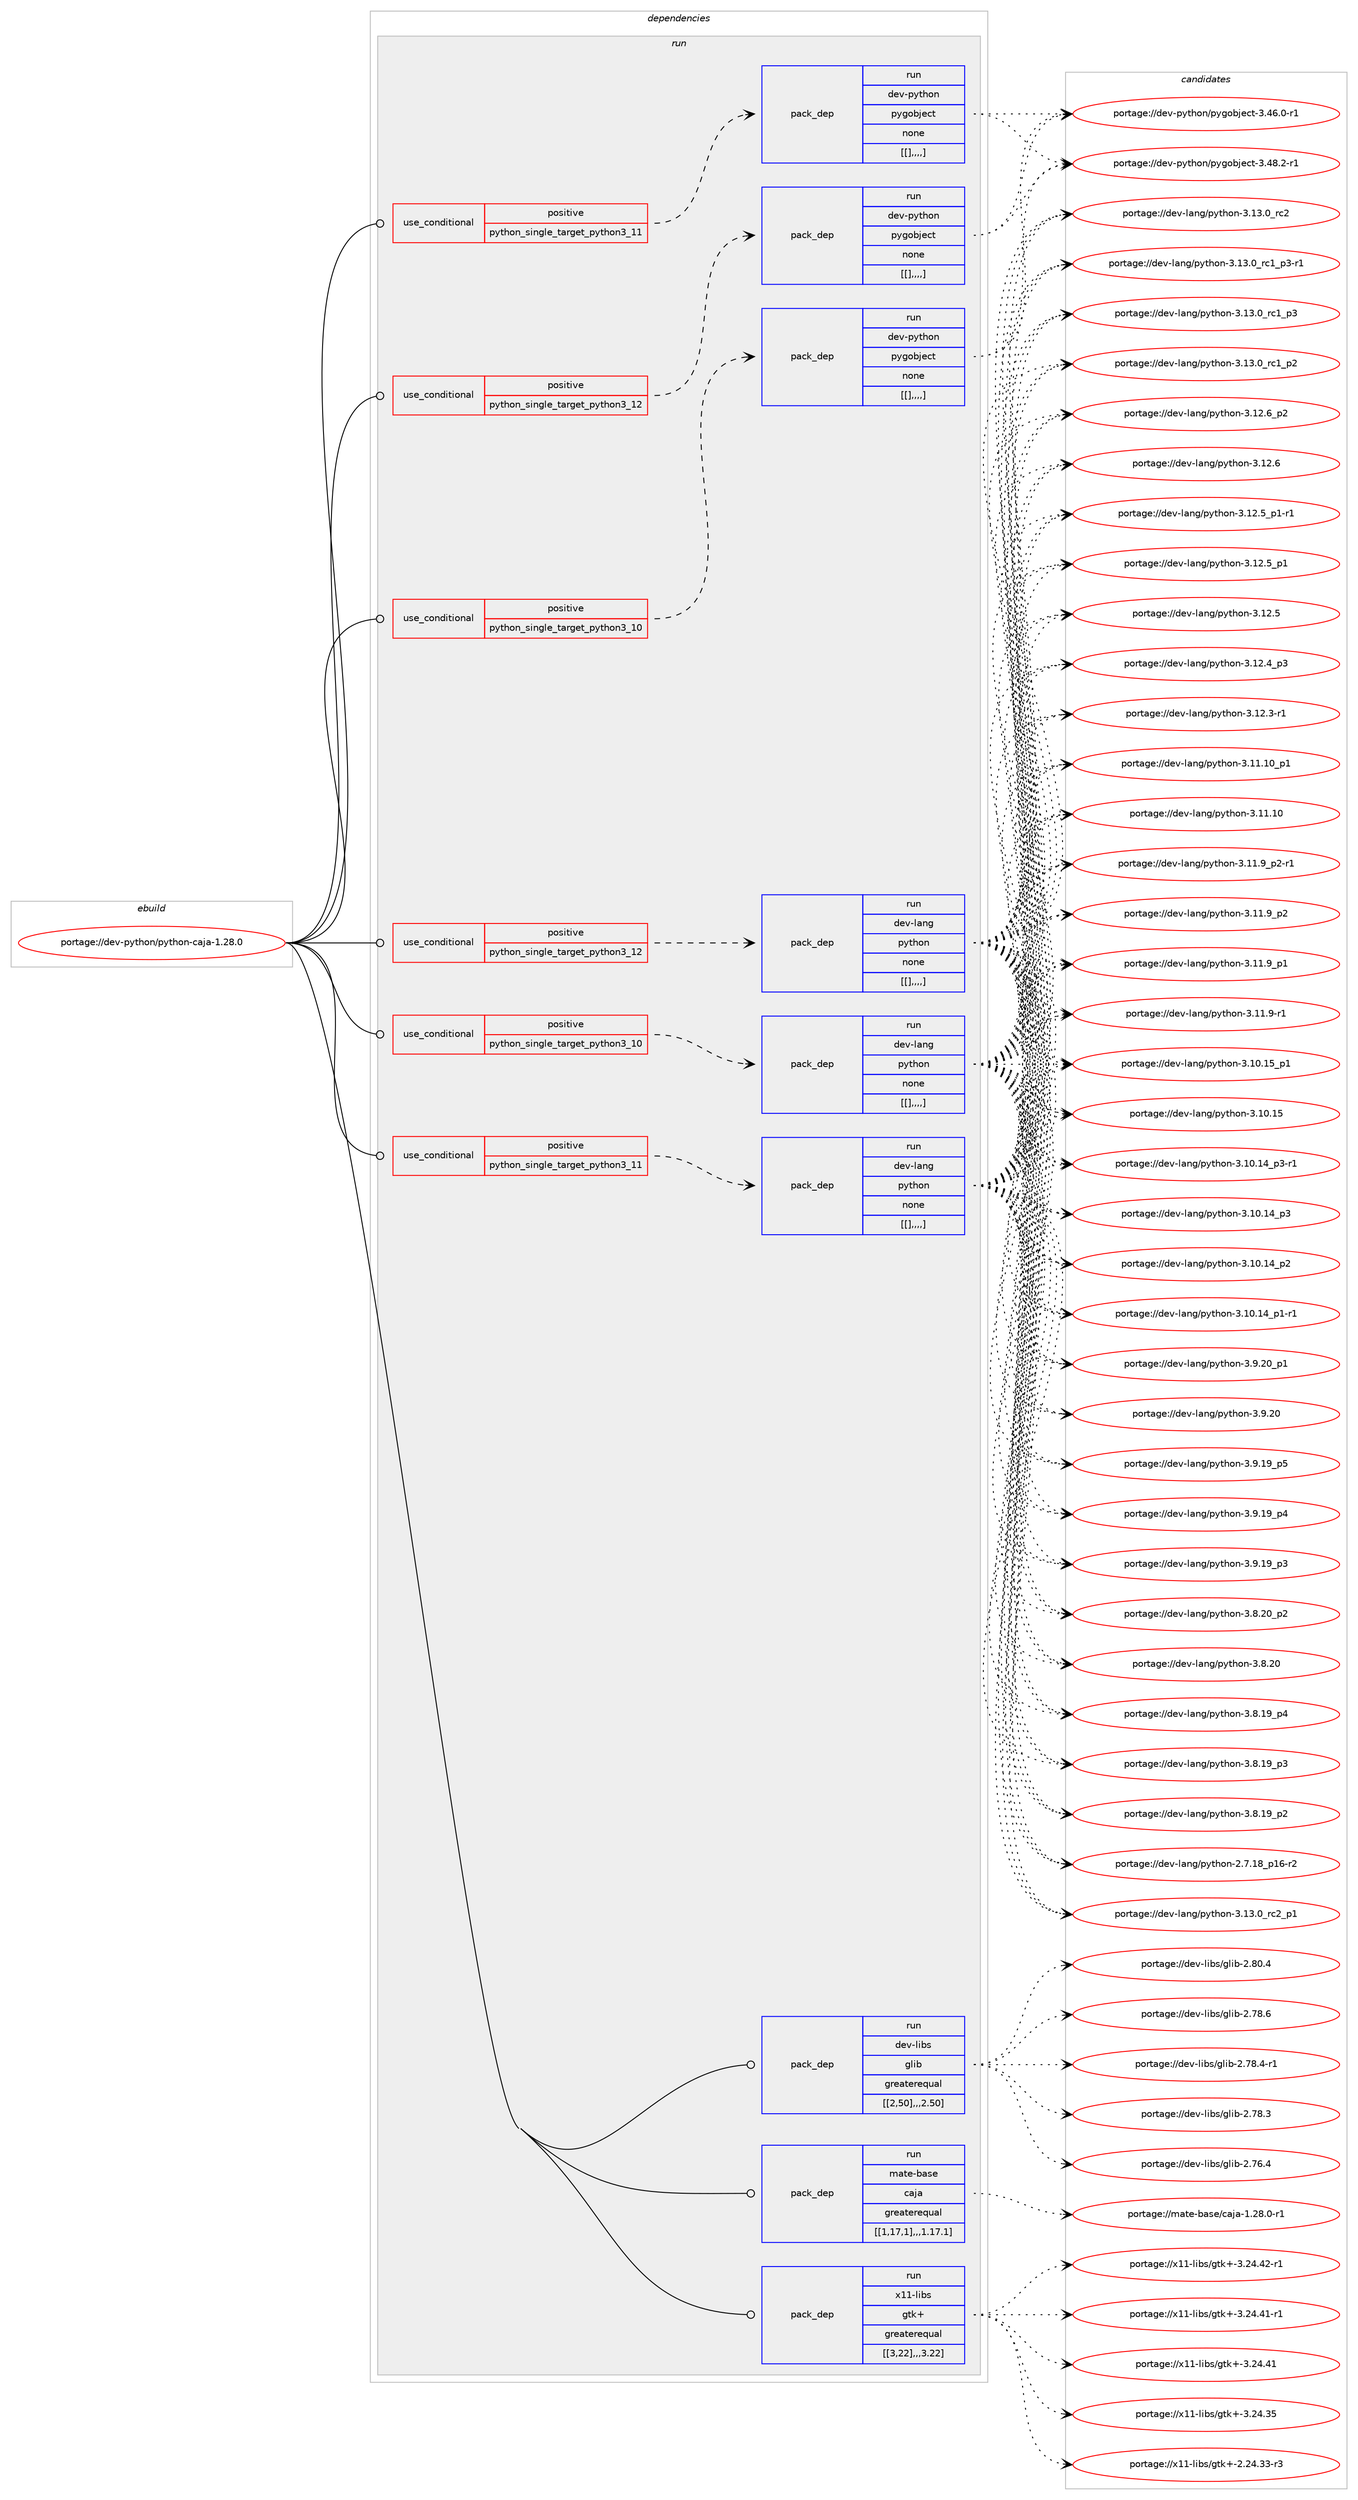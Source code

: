 digraph prolog {

# *************
# Graph options
# *************

newrank=true;
concentrate=true;
compound=true;
graph [rankdir=LR,fontname=Helvetica,fontsize=10,ranksep=1.5];#, ranksep=2.5, nodesep=0.2];
edge  [arrowhead=vee];
node  [fontname=Helvetica,fontsize=10];

# **********
# The ebuild
# **********

subgraph cluster_leftcol {
color=gray;
label=<<i>ebuild</i>>;
id [label="portage://dev-python/python-caja-1.28.0", color=red, width=4, href="../dev-python/python-caja-1.28.0.svg"];
}

# ****************
# The dependencies
# ****************

subgraph cluster_midcol {
color=gray;
label=<<i>dependencies</i>>;
subgraph cluster_compile {
fillcolor="#eeeeee";
style=filled;
label=<<i>compile</i>>;
}
subgraph cluster_compileandrun {
fillcolor="#eeeeee";
style=filled;
label=<<i>compile and run</i>>;
}
subgraph cluster_run {
fillcolor="#eeeeee";
style=filled;
label=<<i>run</i>>;
subgraph cond39790 {
dependency162759 [label=<<TABLE BORDER="0" CELLBORDER="1" CELLSPACING="0" CELLPADDING="4"><TR><TD ROWSPAN="3" CELLPADDING="10">use_conditional</TD></TR><TR><TD>positive</TD></TR><TR><TD>python_single_target_python3_10</TD></TR></TABLE>>, shape=none, color=red];
subgraph pack121715 {
dependency162760 [label=<<TABLE BORDER="0" CELLBORDER="1" CELLSPACING="0" CELLPADDING="4" WIDTH="220"><TR><TD ROWSPAN="6" CELLPADDING="30">pack_dep</TD></TR><TR><TD WIDTH="110">run</TD></TR><TR><TD>dev-lang</TD></TR><TR><TD>python</TD></TR><TR><TD>none</TD></TR><TR><TD>[[],,,,]</TD></TR></TABLE>>, shape=none, color=blue];
}
dependency162759:e -> dependency162760:w [weight=20,style="dashed",arrowhead="vee"];
}
id:e -> dependency162759:w [weight=20,style="solid",arrowhead="odot"];
subgraph cond39791 {
dependency162761 [label=<<TABLE BORDER="0" CELLBORDER="1" CELLSPACING="0" CELLPADDING="4"><TR><TD ROWSPAN="3" CELLPADDING="10">use_conditional</TD></TR><TR><TD>positive</TD></TR><TR><TD>python_single_target_python3_10</TD></TR></TABLE>>, shape=none, color=red];
subgraph pack121716 {
dependency162762 [label=<<TABLE BORDER="0" CELLBORDER="1" CELLSPACING="0" CELLPADDING="4" WIDTH="220"><TR><TD ROWSPAN="6" CELLPADDING="30">pack_dep</TD></TR><TR><TD WIDTH="110">run</TD></TR><TR><TD>dev-python</TD></TR><TR><TD>pygobject</TD></TR><TR><TD>none</TD></TR><TR><TD>[[],,,,]</TD></TR></TABLE>>, shape=none, color=blue];
}
dependency162761:e -> dependency162762:w [weight=20,style="dashed",arrowhead="vee"];
}
id:e -> dependency162761:w [weight=20,style="solid",arrowhead="odot"];
subgraph cond39792 {
dependency162763 [label=<<TABLE BORDER="0" CELLBORDER="1" CELLSPACING="0" CELLPADDING="4"><TR><TD ROWSPAN="3" CELLPADDING="10">use_conditional</TD></TR><TR><TD>positive</TD></TR><TR><TD>python_single_target_python3_11</TD></TR></TABLE>>, shape=none, color=red];
subgraph pack121717 {
dependency162764 [label=<<TABLE BORDER="0" CELLBORDER="1" CELLSPACING="0" CELLPADDING="4" WIDTH="220"><TR><TD ROWSPAN="6" CELLPADDING="30">pack_dep</TD></TR><TR><TD WIDTH="110">run</TD></TR><TR><TD>dev-lang</TD></TR><TR><TD>python</TD></TR><TR><TD>none</TD></TR><TR><TD>[[],,,,]</TD></TR></TABLE>>, shape=none, color=blue];
}
dependency162763:e -> dependency162764:w [weight=20,style="dashed",arrowhead="vee"];
}
id:e -> dependency162763:w [weight=20,style="solid",arrowhead="odot"];
subgraph cond39793 {
dependency162765 [label=<<TABLE BORDER="0" CELLBORDER="1" CELLSPACING="0" CELLPADDING="4"><TR><TD ROWSPAN="3" CELLPADDING="10">use_conditional</TD></TR><TR><TD>positive</TD></TR><TR><TD>python_single_target_python3_11</TD></TR></TABLE>>, shape=none, color=red];
subgraph pack121718 {
dependency162766 [label=<<TABLE BORDER="0" CELLBORDER="1" CELLSPACING="0" CELLPADDING="4" WIDTH="220"><TR><TD ROWSPAN="6" CELLPADDING="30">pack_dep</TD></TR><TR><TD WIDTH="110">run</TD></TR><TR><TD>dev-python</TD></TR><TR><TD>pygobject</TD></TR><TR><TD>none</TD></TR><TR><TD>[[],,,,]</TD></TR></TABLE>>, shape=none, color=blue];
}
dependency162765:e -> dependency162766:w [weight=20,style="dashed",arrowhead="vee"];
}
id:e -> dependency162765:w [weight=20,style="solid",arrowhead="odot"];
subgraph cond39794 {
dependency162767 [label=<<TABLE BORDER="0" CELLBORDER="1" CELLSPACING="0" CELLPADDING="4"><TR><TD ROWSPAN="3" CELLPADDING="10">use_conditional</TD></TR><TR><TD>positive</TD></TR><TR><TD>python_single_target_python3_12</TD></TR></TABLE>>, shape=none, color=red];
subgraph pack121719 {
dependency162768 [label=<<TABLE BORDER="0" CELLBORDER="1" CELLSPACING="0" CELLPADDING="4" WIDTH="220"><TR><TD ROWSPAN="6" CELLPADDING="30">pack_dep</TD></TR><TR><TD WIDTH="110">run</TD></TR><TR><TD>dev-lang</TD></TR><TR><TD>python</TD></TR><TR><TD>none</TD></TR><TR><TD>[[],,,,]</TD></TR></TABLE>>, shape=none, color=blue];
}
dependency162767:e -> dependency162768:w [weight=20,style="dashed",arrowhead="vee"];
}
id:e -> dependency162767:w [weight=20,style="solid",arrowhead="odot"];
subgraph cond39795 {
dependency162769 [label=<<TABLE BORDER="0" CELLBORDER="1" CELLSPACING="0" CELLPADDING="4"><TR><TD ROWSPAN="3" CELLPADDING="10">use_conditional</TD></TR><TR><TD>positive</TD></TR><TR><TD>python_single_target_python3_12</TD></TR></TABLE>>, shape=none, color=red];
subgraph pack121720 {
dependency162770 [label=<<TABLE BORDER="0" CELLBORDER="1" CELLSPACING="0" CELLPADDING="4" WIDTH="220"><TR><TD ROWSPAN="6" CELLPADDING="30">pack_dep</TD></TR><TR><TD WIDTH="110">run</TD></TR><TR><TD>dev-python</TD></TR><TR><TD>pygobject</TD></TR><TR><TD>none</TD></TR><TR><TD>[[],,,,]</TD></TR></TABLE>>, shape=none, color=blue];
}
dependency162769:e -> dependency162770:w [weight=20,style="dashed",arrowhead="vee"];
}
id:e -> dependency162769:w [weight=20,style="solid",arrowhead="odot"];
subgraph pack121721 {
dependency162771 [label=<<TABLE BORDER="0" CELLBORDER="1" CELLSPACING="0" CELLPADDING="4" WIDTH="220"><TR><TD ROWSPAN="6" CELLPADDING="30">pack_dep</TD></TR><TR><TD WIDTH="110">run</TD></TR><TR><TD>dev-libs</TD></TR><TR><TD>glib</TD></TR><TR><TD>greaterequal</TD></TR><TR><TD>[[2,50],,,2.50]</TD></TR></TABLE>>, shape=none, color=blue];
}
id:e -> dependency162771:w [weight=20,style="solid",arrowhead="odot"];
subgraph pack121722 {
dependency162772 [label=<<TABLE BORDER="0" CELLBORDER="1" CELLSPACING="0" CELLPADDING="4" WIDTH="220"><TR><TD ROWSPAN="6" CELLPADDING="30">pack_dep</TD></TR><TR><TD WIDTH="110">run</TD></TR><TR><TD>mate-base</TD></TR><TR><TD>caja</TD></TR><TR><TD>greaterequal</TD></TR><TR><TD>[[1,17,1],,,1.17.1]</TD></TR></TABLE>>, shape=none, color=blue];
}
id:e -> dependency162772:w [weight=20,style="solid",arrowhead="odot"];
subgraph pack121723 {
dependency162773 [label=<<TABLE BORDER="0" CELLBORDER="1" CELLSPACING="0" CELLPADDING="4" WIDTH="220"><TR><TD ROWSPAN="6" CELLPADDING="30">pack_dep</TD></TR><TR><TD WIDTH="110">run</TD></TR><TR><TD>x11-libs</TD></TR><TR><TD>gtk+</TD></TR><TR><TD>greaterequal</TD></TR><TR><TD>[[3,22],,,3.22]</TD></TR></TABLE>>, shape=none, color=blue];
}
id:e -> dependency162773:w [weight=20,style="solid",arrowhead="odot"];
}
}

# **************
# The candidates
# **************

subgraph cluster_choices {
rank=same;
color=gray;
label=<<i>candidates</i>>;

subgraph choice121715 {
color=black;
nodesep=1;
choice100101118451089711010347112121116104111110455146495146489511499509511249 [label="portage://dev-lang/python-3.13.0_rc2_p1", color=red, width=4,href="../dev-lang/python-3.13.0_rc2_p1.svg"];
choice10010111845108971101034711212111610411111045514649514648951149950 [label="portage://dev-lang/python-3.13.0_rc2", color=red, width=4,href="../dev-lang/python-3.13.0_rc2.svg"];
choice1001011184510897110103471121211161041111104551464951464895114994995112514511449 [label="portage://dev-lang/python-3.13.0_rc1_p3-r1", color=red, width=4,href="../dev-lang/python-3.13.0_rc1_p3-r1.svg"];
choice100101118451089711010347112121116104111110455146495146489511499499511251 [label="portage://dev-lang/python-3.13.0_rc1_p3", color=red, width=4,href="../dev-lang/python-3.13.0_rc1_p3.svg"];
choice100101118451089711010347112121116104111110455146495146489511499499511250 [label="portage://dev-lang/python-3.13.0_rc1_p2", color=red, width=4,href="../dev-lang/python-3.13.0_rc1_p2.svg"];
choice100101118451089711010347112121116104111110455146495046549511250 [label="portage://dev-lang/python-3.12.6_p2", color=red, width=4,href="../dev-lang/python-3.12.6_p2.svg"];
choice10010111845108971101034711212111610411111045514649504654 [label="portage://dev-lang/python-3.12.6", color=red, width=4,href="../dev-lang/python-3.12.6.svg"];
choice1001011184510897110103471121211161041111104551464950465395112494511449 [label="portage://dev-lang/python-3.12.5_p1-r1", color=red, width=4,href="../dev-lang/python-3.12.5_p1-r1.svg"];
choice100101118451089711010347112121116104111110455146495046539511249 [label="portage://dev-lang/python-3.12.5_p1", color=red, width=4,href="../dev-lang/python-3.12.5_p1.svg"];
choice10010111845108971101034711212111610411111045514649504653 [label="portage://dev-lang/python-3.12.5", color=red, width=4,href="../dev-lang/python-3.12.5.svg"];
choice100101118451089711010347112121116104111110455146495046529511251 [label="portage://dev-lang/python-3.12.4_p3", color=red, width=4,href="../dev-lang/python-3.12.4_p3.svg"];
choice100101118451089711010347112121116104111110455146495046514511449 [label="portage://dev-lang/python-3.12.3-r1", color=red, width=4,href="../dev-lang/python-3.12.3-r1.svg"];
choice10010111845108971101034711212111610411111045514649494649489511249 [label="portage://dev-lang/python-3.11.10_p1", color=red, width=4,href="../dev-lang/python-3.11.10_p1.svg"];
choice1001011184510897110103471121211161041111104551464949464948 [label="portage://dev-lang/python-3.11.10", color=red, width=4,href="../dev-lang/python-3.11.10.svg"];
choice1001011184510897110103471121211161041111104551464949465795112504511449 [label="portage://dev-lang/python-3.11.9_p2-r1", color=red, width=4,href="../dev-lang/python-3.11.9_p2-r1.svg"];
choice100101118451089711010347112121116104111110455146494946579511250 [label="portage://dev-lang/python-3.11.9_p2", color=red, width=4,href="../dev-lang/python-3.11.9_p2.svg"];
choice100101118451089711010347112121116104111110455146494946579511249 [label="portage://dev-lang/python-3.11.9_p1", color=red, width=4,href="../dev-lang/python-3.11.9_p1.svg"];
choice100101118451089711010347112121116104111110455146494946574511449 [label="portage://dev-lang/python-3.11.9-r1", color=red, width=4,href="../dev-lang/python-3.11.9-r1.svg"];
choice10010111845108971101034711212111610411111045514649484649539511249 [label="portage://dev-lang/python-3.10.15_p1", color=red, width=4,href="../dev-lang/python-3.10.15_p1.svg"];
choice1001011184510897110103471121211161041111104551464948464953 [label="portage://dev-lang/python-3.10.15", color=red, width=4,href="../dev-lang/python-3.10.15.svg"];
choice100101118451089711010347112121116104111110455146494846495295112514511449 [label="portage://dev-lang/python-3.10.14_p3-r1", color=red, width=4,href="../dev-lang/python-3.10.14_p3-r1.svg"];
choice10010111845108971101034711212111610411111045514649484649529511251 [label="portage://dev-lang/python-3.10.14_p3", color=red, width=4,href="../dev-lang/python-3.10.14_p3.svg"];
choice10010111845108971101034711212111610411111045514649484649529511250 [label="portage://dev-lang/python-3.10.14_p2", color=red, width=4,href="../dev-lang/python-3.10.14_p2.svg"];
choice100101118451089711010347112121116104111110455146494846495295112494511449 [label="portage://dev-lang/python-3.10.14_p1-r1", color=red, width=4,href="../dev-lang/python-3.10.14_p1-r1.svg"];
choice100101118451089711010347112121116104111110455146574650489511249 [label="portage://dev-lang/python-3.9.20_p1", color=red, width=4,href="../dev-lang/python-3.9.20_p1.svg"];
choice10010111845108971101034711212111610411111045514657465048 [label="portage://dev-lang/python-3.9.20", color=red, width=4,href="../dev-lang/python-3.9.20.svg"];
choice100101118451089711010347112121116104111110455146574649579511253 [label="portage://dev-lang/python-3.9.19_p5", color=red, width=4,href="../dev-lang/python-3.9.19_p5.svg"];
choice100101118451089711010347112121116104111110455146574649579511252 [label="portage://dev-lang/python-3.9.19_p4", color=red, width=4,href="../dev-lang/python-3.9.19_p4.svg"];
choice100101118451089711010347112121116104111110455146574649579511251 [label="portage://dev-lang/python-3.9.19_p3", color=red, width=4,href="../dev-lang/python-3.9.19_p3.svg"];
choice100101118451089711010347112121116104111110455146564650489511250 [label="portage://dev-lang/python-3.8.20_p2", color=red, width=4,href="../dev-lang/python-3.8.20_p2.svg"];
choice10010111845108971101034711212111610411111045514656465048 [label="portage://dev-lang/python-3.8.20", color=red, width=4,href="../dev-lang/python-3.8.20.svg"];
choice100101118451089711010347112121116104111110455146564649579511252 [label="portage://dev-lang/python-3.8.19_p4", color=red, width=4,href="../dev-lang/python-3.8.19_p4.svg"];
choice100101118451089711010347112121116104111110455146564649579511251 [label="portage://dev-lang/python-3.8.19_p3", color=red, width=4,href="../dev-lang/python-3.8.19_p3.svg"];
choice100101118451089711010347112121116104111110455146564649579511250 [label="portage://dev-lang/python-3.8.19_p2", color=red, width=4,href="../dev-lang/python-3.8.19_p2.svg"];
choice100101118451089711010347112121116104111110455046554649569511249544511450 [label="portage://dev-lang/python-2.7.18_p16-r2", color=red, width=4,href="../dev-lang/python-2.7.18_p16-r2.svg"];
dependency162760:e -> choice100101118451089711010347112121116104111110455146495146489511499509511249:w [style=dotted,weight="100"];
dependency162760:e -> choice10010111845108971101034711212111610411111045514649514648951149950:w [style=dotted,weight="100"];
dependency162760:e -> choice1001011184510897110103471121211161041111104551464951464895114994995112514511449:w [style=dotted,weight="100"];
dependency162760:e -> choice100101118451089711010347112121116104111110455146495146489511499499511251:w [style=dotted,weight="100"];
dependency162760:e -> choice100101118451089711010347112121116104111110455146495146489511499499511250:w [style=dotted,weight="100"];
dependency162760:e -> choice100101118451089711010347112121116104111110455146495046549511250:w [style=dotted,weight="100"];
dependency162760:e -> choice10010111845108971101034711212111610411111045514649504654:w [style=dotted,weight="100"];
dependency162760:e -> choice1001011184510897110103471121211161041111104551464950465395112494511449:w [style=dotted,weight="100"];
dependency162760:e -> choice100101118451089711010347112121116104111110455146495046539511249:w [style=dotted,weight="100"];
dependency162760:e -> choice10010111845108971101034711212111610411111045514649504653:w [style=dotted,weight="100"];
dependency162760:e -> choice100101118451089711010347112121116104111110455146495046529511251:w [style=dotted,weight="100"];
dependency162760:e -> choice100101118451089711010347112121116104111110455146495046514511449:w [style=dotted,weight="100"];
dependency162760:e -> choice10010111845108971101034711212111610411111045514649494649489511249:w [style=dotted,weight="100"];
dependency162760:e -> choice1001011184510897110103471121211161041111104551464949464948:w [style=dotted,weight="100"];
dependency162760:e -> choice1001011184510897110103471121211161041111104551464949465795112504511449:w [style=dotted,weight="100"];
dependency162760:e -> choice100101118451089711010347112121116104111110455146494946579511250:w [style=dotted,weight="100"];
dependency162760:e -> choice100101118451089711010347112121116104111110455146494946579511249:w [style=dotted,weight="100"];
dependency162760:e -> choice100101118451089711010347112121116104111110455146494946574511449:w [style=dotted,weight="100"];
dependency162760:e -> choice10010111845108971101034711212111610411111045514649484649539511249:w [style=dotted,weight="100"];
dependency162760:e -> choice1001011184510897110103471121211161041111104551464948464953:w [style=dotted,weight="100"];
dependency162760:e -> choice100101118451089711010347112121116104111110455146494846495295112514511449:w [style=dotted,weight="100"];
dependency162760:e -> choice10010111845108971101034711212111610411111045514649484649529511251:w [style=dotted,weight="100"];
dependency162760:e -> choice10010111845108971101034711212111610411111045514649484649529511250:w [style=dotted,weight="100"];
dependency162760:e -> choice100101118451089711010347112121116104111110455146494846495295112494511449:w [style=dotted,weight="100"];
dependency162760:e -> choice100101118451089711010347112121116104111110455146574650489511249:w [style=dotted,weight="100"];
dependency162760:e -> choice10010111845108971101034711212111610411111045514657465048:w [style=dotted,weight="100"];
dependency162760:e -> choice100101118451089711010347112121116104111110455146574649579511253:w [style=dotted,weight="100"];
dependency162760:e -> choice100101118451089711010347112121116104111110455146574649579511252:w [style=dotted,weight="100"];
dependency162760:e -> choice100101118451089711010347112121116104111110455146574649579511251:w [style=dotted,weight="100"];
dependency162760:e -> choice100101118451089711010347112121116104111110455146564650489511250:w [style=dotted,weight="100"];
dependency162760:e -> choice10010111845108971101034711212111610411111045514656465048:w [style=dotted,weight="100"];
dependency162760:e -> choice100101118451089711010347112121116104111110455146564649579511252:w [style=dotted,weight="100"];
dependency162760:e -> choice100101118451089711010347112121116104111110455146564649579511251:w [style=dotted,weight="100"];
dependency162760:e -> choice100101118451089711010347112121116104111110455146564649579511250:w [style=dotted,weight="100"];
dependency162760:e -> choice100101118451089711010347112121116104111110455046554649569511249544511450:w [style=dotted,weight="100"];
}
subgraph choice121716 {
color=black;
nodesep=1;
choice10010111845112121116104111110471121211031119810610199116455146525646504511449 [label="portage://dev-python/pygobject-3.48.2-r1", color=red, width=4,href="../dev-python/pygobject-3.48.2-r1.svg"];
choice10010111845112121116104111110471121211031119810610199116455146525446484511449 [label="portage://dev-python/pygobject-3.46.0-r1", color=red, width=4,href="../dev-python/pygobject-3.46.0-r1.svg"];
dependency162762:e -> choice10010111845112121116104111110471121211031119810610199116455146525646504511449:w [style=dotted,weight="100"];
dependency162762:e -> choice10010111845112121116104111110471121211031119810610199116455146525446484511449:w [style=dotted,weight="100"];
}
subgraph choice121717 {
color=black;
nodesep=1;
choice100101118451089711010347112121116104111110455146495146489511499509511249 [label="portage://dev-lang/python-3.13.0_rc2_p1", color=red, width=4,href="../dev-lang/python-3.13.0_rc2_p1.svg"];
choice10010111845108971101034711212111610411111045514649514648951149950 [label="portage://dev-lang/python-3.13.0_rc2", color=red, width=4,href="../dev-lang/python-3.13.0_rc2.svg"];
choice1001011184510897110103471121211161041111104551464951464895114994995112514511449 [label="portage://dev-lang/python-3.13.0_rc1_p3-r1", color=red, width=4,href="../dev-lang/python-3.13.0_rc1_p3-r1.svg"];
choice100101118451089711010347112121116104111110455146495146489511499499511251 [label="portage://dev-lang/python-3.13.0_rc1_p3", color=red, width=4,href="../dev-lang/python-3.13.0_rc1_p3.svg"];
choice100101118451089711010347112121116104111110455146495146489511499499511250 [label="portage://dev-lang/python-3.13.0_rc1_p2", color=red, width=4,href="../dev-lang/python-3.13.0_rc1_p2.svg"];
choice100101118451089711010347112121116104111110455146495046549511250 [label="portage://dev-lang/python-3.12.6_p2", color=red, width=4,href="../dev-lang/python-3.12.6_p2.svg"];
choice10010111845108971101034711212111610411111045514649504654 [label="portage://dev-lang/python-3.12.6", color=red, width=4,href="../dev-lang/python-3.12.6.svg"];
choice1001011184510897110103471121211161041111104551464950465395112494511449 [label="portage://dev-lang/python-3.12.5_p1-r1", color=red, width=4,href="../dev-lang/python-3.12.5_p1-r1.svg"];
choice100101118451089711010347112121116104111110455146495046539511249 [label="portage://dev-lang/python-3.12.5_p1", color=red, width=4,href="../dev-lang/python-3.12.5_p1.svg"];
choice10010111845108971101034711212111610411111045514649504653 [label="portage://dev-lang/python-3.12.5", color=red, width=4,href="../dev-lang/python-3.12.5.svg"];
choice100101118451089711010347112121116104111110455146495046529511251 [label="portage://dev-lang/python-3.12.4_p3", color=red, width=4,href="../dev-lang/python-3.12.4_p3.svg"];
choice100101118451089711010347112121116104111110455146495046514511449 [label="portage://dev-lang/python-3.12.3-r1", color=red, width=4,href="../dev-lang/python-3.12.3-r1.svg"];
choice10010111845108971101034711212111610411111045514649494649489511249 [label="portage://dev-lang/python-3.11.10_p1", color=red, width=4,href="../dev-lang/python-3.11.10_p1.svg"];
choice1001011184510897110103471121211161041111104551464949464948 [label="portage://dev-lang/python-3.11.10", color=red, width=4,href="../dev-lang/python-3.11.10.svg"];
choice1001011184510897110103471121211161041111104551464949465795112504511449 [label="portage://dev-lang/python-3.11.9_p2-r1", color=red, width=4,href="../dev-lang/python-3.11.9_p2-r1.svg"];
choice100101118451089711010347112121116104111110455146494946579511250 [label="portage://dev-lang/python-3.11.9_p2", color=red, width=4,href="../dev-lang/python-3.11.9_p2.svg"];
choice100101118451089711010347112121116104111110455146494946579511249 [label="portage://dev-lang/python-3.11.9_p1", color=red, width=4,href="../dev-lang/python-3.11.9_p1.svg"];
choice100101118451089711010347112121116104111110455146494946574511449 [label="portage://dev-lang/python-3.11.9-r1", color=red, width=4,href="../dev-lang/python-3.11.9-r1.svg"];
choice10010111845108971101034711212111610411111045514649484649539511249 [label="portage://dev-lang/python-3.10.15_p1", color=red, width=4,href="../dev-lang/python-3.10.15_p1.svg"];
choice1001011184510897110103471121211161041111104551464948464953 [label="portage://dev-lang/python-3.10.15", color=red, width=4,href="../dev-lang/python-3.10.15.svg"];
choice100101118451089711010347112121116104111110455146494846495295112514511449 [label="portage://dev-lang/python-3.10.14_p3-r1", color=red, width=4,href="../dev-lang/python-3.10.14_p3-r1.svg"];
choice10010111845108971101034711212111610411111045514649484649529511251 [label="portage://dev-lang/python-3.10.14_p3", color=red, width=4,href="../dev-lang/python-3.10.14_p3.svg"];
choice10010111845108971101034711212111610411111045514649484649529511250 [label="portage://dev-lang/python-3.10.14_p2", color=red, width=4,href="../dev-lang/python-3.10.14_p2.svg"];
choice100101118451089711010347112121116104111110455146494846495295112494511449 [label="portage://dev-lang/python-3.10.14_p1-r1", color=red, width=4,href="../dev-lang/python-3.10.14_p1-r1.svg"];
choice100101118451089711010347112121116104111110455146574650489511249 [label="portage://dev-lang/python-3.9.20_p1", color=red, width=4,href="../dev-lang/python-3.9.20_p1.svg"];
choice10010111845108971101034711212111610411111045514657465048 [label="portage://dev-lang/python-3.9.20", color=red, width=4,href="../dev-lang/python-3.9.20.svg"];
choice100101118451089711010347112121116104111110455146574649579511253 [label="portage://dev-lang/python-3.9.19_p5", color=red, width=4,href="../dev-lang/python-3.9.19_p5.svg"];
choice100101118451089711010347112121116104111110455146574649579511252 [label="portage://dev-lang/python-3.9.19_p4", color=red, width=4,href="../dev-lang/python-3.9.19_p4.svg"];
choice100101118451089711010347112121116104111110455146574649579511251 [label="portage://dev-lang/python-3.9.19_p3", color=red, width=4,href="../dev-lang/python-3.9.19_p3.svg"];
choice100101118451089711010347112121116104111110455146564650489511250 [label="portage://dev-lang/python-3.8.20_p2", color=red, width=4,href="../dev-lang/python-3.8.20_p2.svg"];
choice10010111845108971101034711212111610411111045514656465048 [label="portage://dev-lang/python-3.8.20", color=red, width=4,href="../dev-lang/python-3.8.20.svg"];
choice100101118451089711010347112121116104111110455146564649579511252 [label="portage://dev-lang/python-3.8.19_p4", color=red, width=4,href="../dev-lang/python-3.8.19_p4.svg"];
choice100101118451089711010347112121116104111110455146564649579511251 [label="portage://dev-lang/python-3.8.19_p3", color=red, width=4,href="../dev-lang/python-3.8.19_p3.svg"];
choice100101118451089711010347112121116104111110455146564649579511250 [label="portage://dev-lang/python-3.8.19_p2", color=red, width=4,href="../dev-lang/python-3.8.19_p2.svg"];
choice100101118451089711010347112121116104111110455046554649569511249544511450 [label="portage://dev-lang/python-2.7.18_p16-r2", color=red, width=4,href="../dev-lang/python-2.7.18_p16-r2.svg"];
dependency162764:e -> choice100101118451089711010347112121116104111110455146495146489511499509511249:w [style=dotted,weight="100"];
dependency162764:e -> choice10010111845108971101034711212111610411111045514649514648951149950:w [style=dotted,weight="100"];
dependency162764:e -> choice1001011184510897110103471121211161041111104551464951464895114994995112514511449:w [style=dotted,weight="100"];
dependency162764:e -> choice100101118451089711010347112121116104111110455146495146489511499499511251:w [style=dotted,weight="100"];
dependency162764:e -> choice100101118451089711010347112121116104111110455146495146489511499499511250:w [style=dotted,weight="100"];
dependency162764:e -> choice100101118451089711010347112121116104111110455146495046549511250:w [style=dotted,weight="100"];
dependency162764:e -> choice10010111845108971101034711212111610411111045514649504654:w [style=dotted,weight="100"];
dependency162764:e -> choice1001011184510897110103471121211161041111104551464950465395112494511449:w [style=dotted,weight="100"];
dependency162764:e -> choice100101118451089711010347112121116104111110455146495046539511249:w [style=dotted,weight="100"];
dependency162764:e -> choice10010111845108971101034711212111610411111045514649504653:w [style=dotted,weight="100"];
dependency162764:e -> choice100101118451089711010347112121116104111110455146495046529511251:w [style=dotted,weight="100"];
dependency162764:e -> choice100101118451089711010347112121116104111110455146495046514511449:w [style=dotted,weight="100"];
dependency162764:e -> choice10010111845108971101034711212111610411111045514649494649489511249:w [style=dotted,weight="100"];
dependency162764:e -> choice1001011184510897110103471121211161041111104551464949464948:w [style=dotted,weight="100"];
dependency162764:e -> choice1001011184510897110103471121211161041111104551464949465795112504511449:w [style=dotted,weight="100"];
dependency162764:e -> choice100101118451089711010347112121116104111110455146494946579511250:w [style=dotted,weight="100"];
dependency162764:e -> choice100101118451089711010347112121116104111110455146494946579511249:w [style=dotted,weight="100"];
dependency162764:e -> choice100101118451089711010347112121116104111110455146494946574511449:w [style=dotted,weight="100"];
dependency162764:e -> choice10010111845108971101034711212111610411111045514649484649539511249:w [style=dotted,weight="100"];
dependency162764:e -> choice1001011184510897110103471121211161041111104551464948464953:w [style=dotted,weight="100"];
dependency162764:e -> choice100101118451089711010347112121116104111110455146494846495295112514511449:w [style=dotted,weight="100"];
dependency162764:e -> choice10010111845108971101034711212111610411111045514649484649529511251:w [style=dotted,weight="100"];
dependency162764:e -> choice10010111845108971101034711212111610411111045514649484649529511250:w [style=dotted,weight="100"];
dependency162764:e -> choice100101118451089711010347112121116104111110455146494846495295112494511449:w [style=dotted,weight="100"];
dependency162764:e -> choice100101118451089711010347112121116104111110455146574650489511249:w [style=dotted,weight="100"];
dependency162764:e -> choice10010111845108971101034711212111610411111045514657465048:w [style=dotted,weight="100"];
dependency162764:e -> choice100101118451089711010347112121116104111110455146574649579511253:w [style=dotted,weight="100"];
dependency162764:e -> choice100101118451089711010347112121116104111110455146574649579511252:w [style=dotted,weight="100"];
dependency162764:e -> choice100101118451089711010347112121116104111110455146574649579511251:w [style=dotted,weight="100"];
dependency162764:e -> choice100101118451089711010347112121116104111110455146564650489511250:w [style=dotted,weight="100"];
dependency162764:e -> choice10010111845108971101034711212111610411111045514656465048:w [style=dotted,weight="100"];
dependency162764:e -> choice100101118451089711010347112121116104111110455146564649579511252:w [style=dotted,weight="100"];
dependency162764:e -> choice100101118451089711010347112121116104111110455146564649579511251:w [style=dotted,weight="100"];
dependency162764:e -> choice100101118451089711010347112121116104111110455146564649579511250:w [style=dotted,weight="100"];
dependency162764:e -> choice100101118451089711010347112121116104111110455046554649569511249544511450:w [style=dotted,weight="100"];
}
subgraph choice121718 {
color=black;
nodesep=1;
choice10010111845112121116104111110471121211031119810610199116455146525646504511449 [label="portage://dev-python/pygobject-3.48.2-r1", color=red, width=4,href="../dev-python/pygobject-3.48.2-r1.svg"];
choice10010111845112121116104111110471121211031119810610199116455146525446484511449 [label="portage://dev-python/pygobject-3.46.0-r1", color=red, width=4,href="../dev-python/pygobject-3.46.0-r1.svg"];
dependency162766:e -> choice10010111845112121116104111110471121211031119810610199116455146525646504511449:w [style=dotted,weight="100"];
dependency162766:e -> choice10010111845112121116104111110471121211031119810610199116455146525446484511449:w [style=dotted,weight="100"];
}
subgraph choice121719 {
color=black;
nodesep=1;
choice100101118451089711010347112121116104111110455146495146489511499509511249 [label="portage://dev-lang/python-3.13.0_rc2_p1", color=red, width=4,href="../dev-lang/python-3.13.0_rc2_p1.svg"];
choice10010111845108971101034711212111610411111045514649514648951149950 [label="portage://dev-lang/python-3.13.0_rc2", color=red, width=4,href="../dev-lang/python-3.13.0_rc2.svg"];
choice1001011184510897110103471121211161041111104551464951464895114994995112514511449 [label="portage://dev-lang/python-3.13.0_rc1_p3-r1", color=red, width=4,href="../dev-lang/python-3.13.0_rc1_p3-r1.svg"];
choice100101118451089711010347112121116104111110455146495146489511499499511251 [label="portage://dev-lang/python-3.13.0_rc1_p3", color=red, width=4,href="../dev-lang/python-3.13.0_rc1_p3.svg"];
choice100101118451089711010347112121116104111110455146495146489511499499511250 [label="portage://dev-lang/python-3.13.0_rc1_p2", color=red, width=4,href="../dev-lang/python-3.13.0_rc1_p2.svg"];
choice100101118451089711010347112121116104111110455146495046549511250 [label="portage://dev-lang/python-3.12.6_p2", color=red, width=4,href="../dev-lang/python-3.12.6_p2.svg"];
choice10010111845108971101034711212111610411111045514649504654 [label="portage://dev-lang/python-3.12.6", color=red, width=4,href="../dev-lang/python-3.12.6.svg"];
choice1001011184510897110103471121211161041111104551464950465395112494511449 [label="portage://dev-lang/python-3.12.5_p1-r1", color=red, width=4,href="../dev-lang/python-3.12.5_p1-r1.svg"];
choice100101118451089711010347112121116104111110455146495046539511249 [label="portage://dev-lang/python-3.12.5_p1", color=red, width=4,href="../dev-lang/python-3.12.5_p1.svg"];
choice10010111845108971101034711212111610411111045514649504653 [label="portage://dev-lang/python-3.12.5", color=red, width=4,href="../dev-lang/python-3.12.5.svg"];
choice100101118451089711010347112121116104111110455146495046529511251 [label="portage://dev-lang/python-3.12.4_p3", color=red, width=4,href="../dev-lang/python-3.12.4_p3.svg"];
choice100101118451089711010347112121116104111110455146495046514511449 [label="portage://dev-lang/python-3.12.3-r1", color=red, width=4,href="../dev-lang/python-3.12.3-r1.svg"];
choice10010111845108971101034711212111610411111045514649494649489511249 [label="portage://dev-lang/python-3.11.10_p1", color=red, width=4,href="../dev-lang/python-3.11.10_p1.svg"];
choice1001011184510897110103471121211161041111104551464949464948 [label="portage://dev-lang/python-3.11.10", color=red, width=4,href="../dev-lang/python-3.11.10.svg"];
choice1001011184510897110103471121211161041111104551464949465795112504511449 [label="portage://dev-lang/python-3.11.9_p2-r1", color=red, width=4,href="../dev-lang/python-3.11.9_p2-r1.svg"];
choice100101118451089711010347112121116104111110455146494946579511250 [label="portage://dev-lang/python-3.11.9_p2", color=red, width=4,href="../dev-lang/python-3.11.9_p2.svg"];
choice100101118451089711010347112121116104111110455146494946579511249 [label="portage://dev-lang/python-3.11.9_p1", color=red, width=4,href="../dev-lang/python-3.11.9_p1.svg"];
choice100101118451089711010347112121116104111110455146494946574511449 [label="portage://dev-lang/python-3.11.9-r1", color=red, width=4,href="../dev-lang/python-3.11.9-r1.svg"];
choice10010111845108971101034711212111610411111045514649484649539511249 [label="portage://dev-lang/python-3.10.15_p1", color=red, width=4,href="../dev-lang/python-3.10.15_p1.svg"];
choice1001011184510897110103471121211161041111104551464948464953 [label="portage://dev-lang/python-3.10.15", color=red, width=4,href="../dev-lang/python-3.10.15.svg"];
choice100101118451089711010347112121116104111110455146494846495295112514511449 [label="portage://dev-lang/python-3.10.14_p3-r1", color=red, width=4,href="../dev-lang/python-3.10.14_p3-r1.svg"];
choice10010111845108971101034711212111610411111045514649484649529511251 [label="portage://dev-lang/python-3.10.14_p3", color=red, width=4,href="../dev-lang/python-3.10.14_p3.svg"];
choice10010111845108971101034711212111610411111045514649484649529511250 [label="portage://dev-lang/python-3.10.14_p2", color=red, width=4,href="../dev-lang/python-3.10.14_p2.svg"];
choice100101118451089711010347112121116104111110455146494846495295112494511449 [label="portage://dev-lang/python-3.10.14_p1-r1", color=red, width=4,href="../dev-lang/python-3.10.14_p1-r1.svg"];
choice100101118451089711010347112121116104111110455146574650489511249 [label="portage://dev-lang/python-3.9.20_p1", color=red, width=4,href="../dev-lang/python-3.9.20_p1.svg"];
choice10010111845108971101034711212111610411111045514657465048 [label="portage://dev-lang/python-3.9.20", color=red, width=4,href="../dev-lang/python-3.9.20.svg"];
choice100101118451089711010347112121116104111110455146574649579511253 [label="portage://dev-lang/python-3.9.19_p5", color=red, width=4,href="../dev-lang/python-3.9.19_p5.svg"];
choice100101118451089711010347112121116104111110455146574649579511252 [label="portage://dev-lang/python-3.9.19_p4", color=red, width=4,href="../dev-lang/python-3.9.19_p4.svg"];
choice100101118451089711010347112121116104111110455146574649579511251 [label="portage://dev-lang/python-3.9.19_p3", color=red, width=4,href="../dev-lang/python-3.9.19_p3.svg"];
choice100101118451089711010347112121116104111110455146564650489511250 [label="portage://dev-lang/python-3.8.20_p2", color=red, width=4,href="../dev-lang/python-3.8.20_p2.svg"];
choice10010111845108971101034711212111610411111045514656465048 [label="portage://dev-lang/python-3.8.20", color=red, width=4,href="../dev-lang/python-3.8.20.svg"];
choice100101118451089711010347112121116104111110455146564649579511252 [label="portage://dev-lang/python-3.8.19_p4", color=red, width=4,href="../dev-lang/python-3.8.19_p4.svg"];
choice100101118451089711010347112121116104111110455146564649579511251 [label="portage://dev-lang/python-3.8.19_p3", color=red, width=4,href="../dev-lang/python-3.8.19_p3.svg"];
choice100101118451089711010347112121116104111110455146564649579511250 [label="portage://dev-lang/python-3.8.19_p2", color=red, width=4,href="../dev-lang/python-3.8.19_p2.svg"];
choice100101118451089711010347112121116104111110455046554649569511249544511450 [label="portage://dev-lang/python-2.7.18_p16-r2", color=red, width=4,href="../dev-lang/python-2.7.18_p16-r2.svg"];
dependency162768:e -> choice100101118451089711010347112121116104111110455146495146489511499509511249:w [style=dotted,weight="100"];
dependency162768:e -> choice10010111845108971101034711212111610411111045514649514648951149950:w [style=dotted,weight="100"];
dependency162768:e -> choice1001011184510897110103471121211161041111104551464951464895114994995112514511449:w [style=dotted,weight="100"];
dependency162768:e -> choice100101118451089711010347112121116104111110455146495146489511499499511251:w [style=dotted,weight="100"];
dependency162768:e -> choice100101118451089711010347112121116104111110455146495146489511499499511250:w [style=dotted,weight="100"];
dependency162768:e -> choice100101118451089711010347112121116104111110455146495046549511250:w [style=dotted,weight="100"];
dependency162768:e -> choice10010111845108971101034711212111610411111045514649504654:w [style=dotted,weight="100"];
dependency162768:e -> choice1001011184510897110103471121211161041111104551464950465395112494511449:w [style=dotted,weight="100"];
dependency162768:e -> choice100101118451089711010347112121116104111110455146495046539511249:w [style=dotted,weight="100"];
dependency162768:e -> choice10010111845108971101034711212111610411111045514649504653:w [style=dotted,weight="100"];
dependency162768:e -> choice100101118451089711010347112121116104111110455146495046529511251:w [style=dotted,weight="100"];
dependency162768:e -> choice100101118451089711010347112121116104111110455146495046514511449:w [style=dotted,weight="100"];
dependency162768:e -> choice10010111845108971101034711212111610411111045514649494649489511249:w [style=dotted,weight="100"];
dependency162768:e -> choice1001011184510897110103471121211161041111104551464949464948:w [style=dotted,weight="100"];
dependency162768:e -> choice1001011184510897110103471121211161041111104551464949465795112504511449:w [style=dotted,weight="100"];
dependency162768:e -> choice100101118451089711010347112121116104111110455146494946579511250:w [style=dotted,weight="100"];
dependency162768:e -> choice100101118451089711010347112121116104111110455146494946579511249:w [style=dotted,weight="100"];
dependency162768:e -> choice100101118451089711010347112121116104111110455146494946574511449:w [style=dotted,weight="100"];
dependency162768:e -> choice10010111845108971101034711212111610411111045514649484649539511249:w [style=dotted,weight="100"];
dependency162768:e -> choice1001011184510897110103471121211161041111104551464948464953:w [style=dotted,weight="100"];
dependency162768:e -> choice100101118451089711010347112121116104111110455146494846495295112514511449:w [style=dotted,weight="100"];
dependency162768:e -> choice10010111845108971101034711212111610411111045514649484649529511251:w [style=dotted,weight="100"];
dependency162768:e -> choice10010111845108971101034711212111610411111045514649484649529511250:w [style=dotted,weight="100"];
dependency162768:e -> choice100101118451089711010347112121116104111110455146494846495295112494511449:w [style=dotted,weight="100"];
dependency162768:e -> choice100101118451089711010347112121116104111110455146574650489511249:w [style=dotted,weight="100"];
dependency162768:e -> choice10010111845108971101034711212111610411111045514657465048:w [style=dotted,weight="100"];
dependency162768:e -> choice100101118451089711010347112121116104111110455146574649579511253:w [style=dotted,weight="100"];
dependency162768:e -> choice100101118451089711010347112121116104111110455146574649579511252:w [style=dotted,weight="100"];
dependency162768:e -> choice100101118451089711010347112121116104111110455146574649579511251:w [style=dotted,weight="100"];
dependency162768:e -> choice100101118451089711010347112121116104111110455146564650489511250:w [style=dotted,weight="100"];
dependency162768:e -> choice10010111845108971101034711212111610411111045514656465048:w [style=dotted,weight="100"];
dependency162768:e -> choice100101118451089711010347112121116104111110455146564649579511252:w [style=dotted,weight="100"];
dependency162768:e -> choice100101118451089711010347112121116104111110455146564649579511251:w [style=dotted,weight="100"];
dependency162768:e -> choice100101118451089711010347112121116104111110455146564649579511250:w [style=dotted,weight="100"];
dependency162768:e -> choice100101118451089711010347112121116104111110455046554649569511249544511450:w [style=dotted,weight="100"];
}
subgraph choice121720 {
color=black;
nodesep=1;
choice10010111845112121116104111110471121211031119810610199116455146525646504511449 [label="portage://dev-python/pygobject-3.48.2-r1", color=red, width=4,href="../dev-python/pygobject-3.48.2-r1.svg"];
choice10010111845112121116104111110471121211031119810610199116455146525446484511449 [label="portage://dev-python/pygobject-3.46.0-r1", color=red, width=4,href="../dev-python/pygobject-3.46.0-r1.svg"];
dependency162770:e -> choice10010111845112121116104111110471121211031119810610199116455146525646504511449:w [style=dotted,weight="100"];
dependency162770:e -> choice10010111845112121116104111110471121211031119810610199116455146525446484511449:w [style=dotted,weight="100"];
}
subgraph choice121721 {
color=black;
nodesep=1;
choice1001011184510810598115471031081059845504656484652 [label="portage://dev-libs/glib-2.80.4", color=red, width=4,href="../dev-libs/glib-2.80.4.svg"];
choice1001011184510810598115471031081059845504655564654 [label="portage://dev-libs/glib-2.78.6", color=red, width=4,href="../dev-libs/glib-2.78.6.svg"];
choice10010111845108105981154710310810598455046555646524511449 [label="portage://dev-libs/glib-2.78.4-r1", color=red, width=4,href="../dev-libs/glib-2.78.4-r1.svg"];
choice1001011184510810598115471031081059845504655564651 [label="portage://dev-libs/glib-2.78.3", color=red, width=4,href="../dev-libs/glib-2.78.3.svg"];
choice1001011184510810598115471031081059845504655544652 [label="portage://dev-libs/glib-2.76.4", color=red, width=4,href="../dev-libs/glib-2.76.4.svg"];
dependency162771:e -> choice1001011184510810598115471031081059845504656484652:w [style=dotted,weight="100"];
dependency162771:e -> choice1001011184510810598115471031081059845504655564654:w [style=dotted,weight="100"];
dependency162771:e -> choice10010111845108105981154710310810598455046555646524511449:w [style=dotted,weight="100"];
dependency162771:e -> choice1001011184510810598115471031081059845504655564651:w [style=dotted,weight="100"];
dependency162771:e -> choice1001011184510810598115471031081059845504655544652:w [style=dotted,weight="100"];
}
subgraph choice121722 {
color=black;
nodesep=1;
choice1099711610145989711510147999710697454946505646484511449 [label="portage://mate-base/caja-1.28.0-r1", color=red, width=4,href="../mate-base/caja-1.28.0-r1.svg"];
dependency162772:e -> choice1099711610145989711510147999710697454946505646484511449:w [style=dotted,weight="100"];
}
subgraph choice121723 {
color=black;
nodesep=1;
choice12049494510810598115471031161074345514650524652504511449 [label="portage://x11-libs/gtk+-3.24.42-r1", color=red, width=4,href="../x11-libs/gtk+-3.24.42-r1.svg"];
choice12049494510810598115471031161074345514650524652494511449 [label="portage://x11-libs/gtk+-3.24.41-r1", color=red, width=4,href="../x11-libs/gtk+-3.24.41-r1.svg"];
choice1204949451081059811547103116107434551465052465249 [label="portage://x11-libs/gtk+-3.24.41", color=red, width=4,href="../x11-libs/gtk+-3.24.41.svg"];
choice1204949451081059811547103116107434551465052465153 [label="portage://x11-libs/gtk+-3.24.35", color=red, width=4,href="../x11-libs/gtk+-3.24.35.svg"];
choice12049494510810598115471031161074345504650524651514511451 [label="portage://x11-libs/gtk+-2.24.33-r3", color=red, width=4,href="../x11-libs/gtk+-2.24.33-r3.svg"];
dependency162773:e -> choice12049494510810598115471031161074345514650524652504511449:w [style=dotted,weight="100"];
dependency162773:e -> choice12049494510810598115471031161074345514650524652494511449:w [style=dotted,weight="100"];
dependency162773:e -> choice1204949451081059811547103116107434551465052465249:w [style=dotted,weight="100"];
dependency162773:e -> choice1204949451081059811547103116107434551465052465153:w [style=dotted,weight="100"];
dependency162773:e -> choice12049494510810598115471031161074345504650524651514511451:w [style=dotted,weight="100"];
}
}

}
